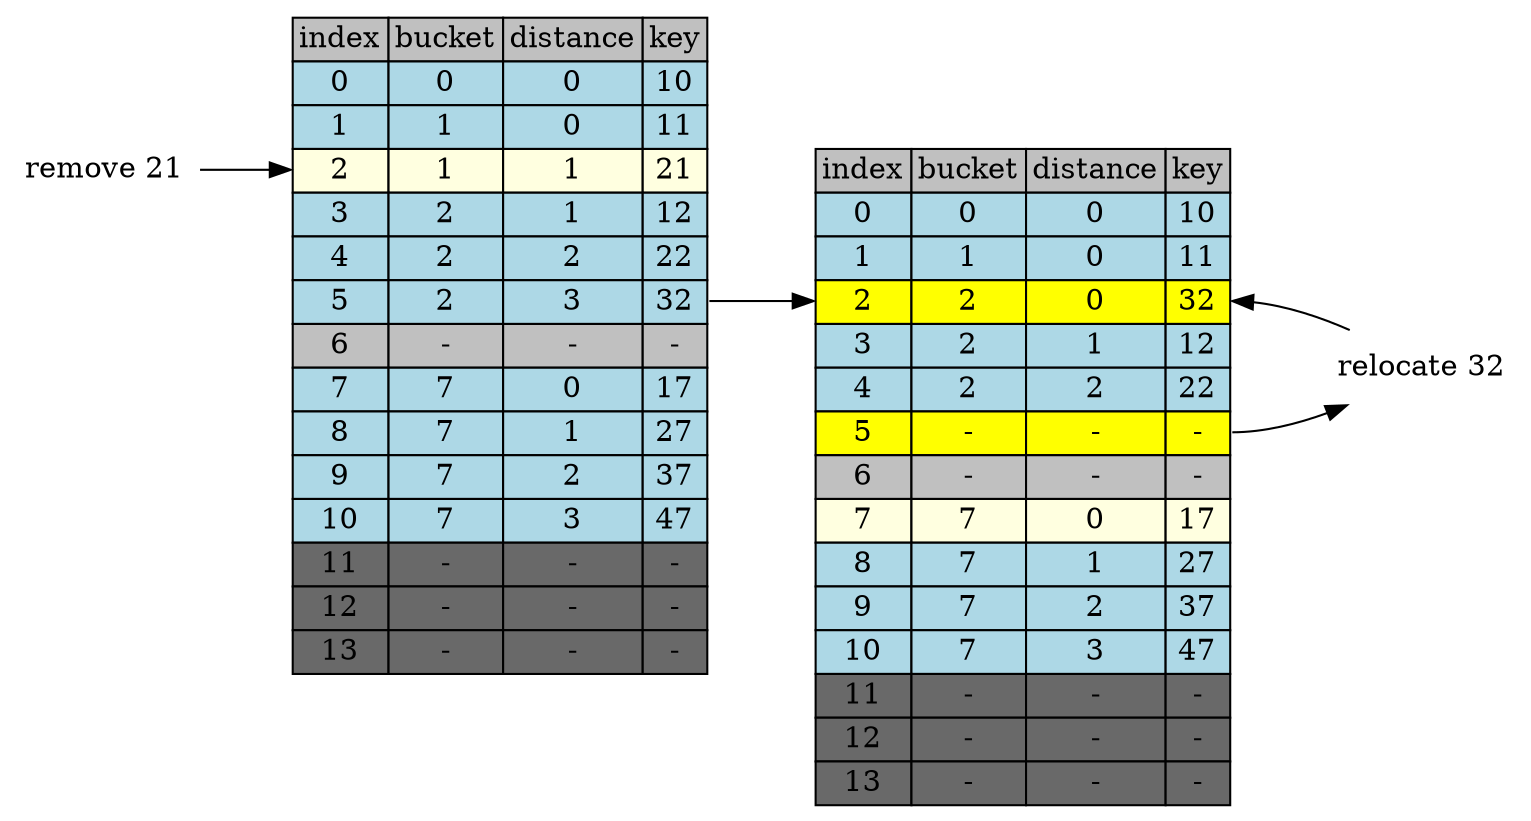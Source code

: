 digraph table{
    rankdir=LR
    node[shape=plaintext]

    table[label=<
        <TABLE BORDER="0" CELLBORDER="1" CELLSPACING="0">
            <TR>
                <TD BGCOLOR="grey">index</TD>
                <TD BGCOLOR="grey">bucket</TD>
                <TD BGCOLOR="grey">distance</TD>
                <TD BGCOLOR="grey">key</TD>
            </TR>           
            <TR>
                <TD BGCOLOR="lightblue" PORT="i0">0</TD>
                <TD BGCOLOR="lightblue">0</TD>
                <TD BGCOLOR="lightblue">0</TD>
                <TD BGCOLOR="lightblue" PORT="k0">10</TD>
            </TR>           
            <TR>
                <TD BGCOLOR="lightblue" PORT="i1">1</TD>
                <TD BGCOLOR="lightblue">1</TD>
                <TD BGCOLOR="lightblue">0</TD>
                <TD BGCOLOR="lightblue" PORT="k1">11</TD>
            </TR>           
            <TR>
                <TD BGCOLOR="lightyellow" PORT="i2">2</TD>
                <TD BGCOLOR="lightyellow">1</TD>
                <TD BGCOLOR="lightyellow">1</TD>
                <TD BGCOLOR="lightyellow" PORT="k2">21</TD>
            </TR>           
            <TR>
                <TD BGCOLOR="lightblue" PORT="i3">3</TD>
                <TD BGCOLOR="lightblue">2</TD>
                <TD BGCOLOR="lightblue">1</TD>
                <TD BGCOLOR="lightblue" PORT="k3">12</TD>
            </TR>           
            <TR>
                <TD BGCOLOR="lightblue" PORT="i4">4</TD>
                <TD BGCOLOR="lightblue">2</TD>
                <TD BGCOLOR="lightblue">2</TD>
                <TD BGCOLOR="lightblue" PORT="k4">22</TD>
            </TR>           
            <TR>
                <TD BGCOLOR="lightblue" PORT="i5">5</TD>
                <TD BGCOLOR="lightblue">2</TD>
                <TD BGCOLOR="lightblue">3</TD>
                <TD BGCOLOR="lightblue" PORT="k5">32</TD>
            </TR>
            <TR>
                <TD BGCOLOR="grey" PORT="i6">6</TD>
                <TD BGCOLOR="grey">-</TD>
                <TD BGCOLOR="grey">-</TD>
                <TD BGCOLOR="grey" PORT="k6">-</TD> 
            </TR>           
            <TR>
                <TD BGCOLOR="lightblue" PORT="i7">7</TD>
                <TD BGCOLOR="lightblue">7</TD>
                <TD BGCOLOR="lightblue">0</TD>
                <TD BGCOLOR="lightblue" PORT="k7">17</TD>
            </TR>           
            <TR>
                <TD BGCOLOR="lightblue" PORT="i8">8</TD>
                <TD BGCOLOR="lightblue">7</TD>
                <TD BGCOLOR="lightblue">1</TD>
                <TD BGCOLOR="lightblue" PORT="k8">27</TD>
            </TR>           
            <TR>
                <TD BGCOLOR="lightblue" PORT="i9">9</TD>
                <TD BGCOLOR="lightblue">7</TD>
                <TD BGCOLOR="lightblue">2</TD>
                <TD BGCOLOR="lightblue" PORT="k9">37</TD>
            </TR>           
            <TR>
                <TD BGCOLOR="lightblue" PORT="i10">10</TD>
                <TD BGCOLOR="lightblue">7</TD>
                <TD BGCOLOR="lightblue">3</TD>
                <TD BGCOLOR="lightblue" PORT="k10">47</TD>
            </TR>           
            <TR>
                <TD BGCOLOR="dimgrey" PORT="i11">11</TD>
                <TD BGCOLOR="dimgrey">-</TD>
                <TD BGCOLOR="dimgrey">-</TD>
                <TD BGCOLOR="dimgrey" PORT="k11">-</TD>
            </TR>           
            <TR>
                <TD BGCOLOR="dimgrey" PORT="i12">12</TD>
                <TD BGCOLOR="dimgrey">-</TD>
                <TD BGCOLOR="dimgrey">-</TD>
                <TD BGCOLOR="dimgrey" PORT="k12">-</TD>
            </TR>           
            <TR>
                <TD BGCOLOR="dimgrey" PORT="i13">13</TD>
                <TD BGCOLOR="dimgrey">-</TD>
                <TD BGCOLOR="dimgrey">-</TD>
                <TD BGCOLOR="dimgrey" PORT="k13">-</TD>
            </TR>           
        </TABLE>
    >]
     table2[label=<
        <TABLE BORDER="0" CELLBORDER="1" CELLSPACING="0">
            <TR>
                <TD BGCOLOR="grey">index</TD>
                <TD BGCOLOR="grey">bucket</TD>
                <TD BGCOLOR="grey">distance</TD>
                <TD BGCOLOR="grey">key</TD>
            </TR>           
            <TR>
                <TD BGCOLOR="lightblue" PORT="i0">0</TD>
                <TD BGCOLOR="lightblue">0</TD>
                <TD BGCOLOR="lightblue">0</TD>
                <TD BGCOLOR="lightblue" PORT="k0">10</TD>
            </TR>           
            <TR>
                <TD BGCOLOR="lightblue" PORT="i1">1</TD>
                <TD BGCOLOR="lightblue">1</TD>
                <TD BGCOLOR="lightblue">0</TD>
                <TD BGCOLOR="lightblue" PORT="k1">11</TD>
            </TR>           
            <TR>
                <TD BGCOLOR="yellow" PORT="i2">2</TD>
                <TD BGCOLOR="yellow">2</TD>
                <TD BGCOLOR="yellow">0</TD>
                <TD BGCOLOR="yellow" PORT="k2">32</TD>
            </TR>           
            <TR>
                <TD BGCOLOR="lightblue" PORT="i3">3</TD>
                <TD BGCOLOR="lightblue">2</TD>
                <TD BGCOLOR="lightblue">1</TD>
                <TD BGCOLOR="lightblue" PORT="k3">12</TD>
            </TR>           
            <TR>
                <TD BGCOLOR="lightblue" PORT="i4">4</TD>
                <TD BGCOLOR="lightblue">2</TD>
                <TD BGCOLOR="lightblue">2</TD>
                <TD BGCOLOR="lightblue" PORT="k4">22</TD>
            </TR>           
            <TR>
                <TD BGCOLOR="yellow" PORT="i5">5</TD>
                <TD BGCOLOR="yellow">-</TD>
                <TD BGCOLOR="yellow">-</TD>
                <TD BGCOLOR="yellow" PORT="k5">-</TD>
            </TR>
            <TR>
                <TD BGCOLOR="grey" PORT="i6">6</TD>
                <TD BGCOLOR="grey">-</TD>
                <TD BGCOLOR="grey">-</TD>
                <TD BGCOLOR="grey" PORT="k6">-</TD> 
            </TR>           
            <TR>
                <TD BGCOLOR="lightyellow" PORT="i7">7</TD>
                <TD BGCOLOR="lightyellow">7</TD>
                <TD BGCOLOR="lightyellow">0</TD>
                <TD BGCOLOR="lightyellow" PORT="k7">17</TD>
            </TR>           
            <TR>
                <TD BGCOLOR="lightblue" PORT="i8">8</TD>
                <TD BGCOLOR="lightblue">7</TD>
                <TD BGCOLOR="lightblue">1</TD>
                <TD BGCOLOR="lightblue" PORT="k8">27</TD>
            </TR>           
            <TR>
                <TD BGCOLOR="lightblue" PORT="i9">9</TD>
                <TD BGCOLOR="lightblue">7</TD>
                <TD BGCOLOR="lightblue">2</TD>
                <TD BGCOLOR="lightblue" PORT="k9">37</TD>
            </TR>           
            <TR>
                <TD BGCOLOR="lightblue" PORT="i10">10</TD>
                <TD BGCOLOR="lightblue">7</TD>
                <TD BGCOLOR="lightblue">3</TD>
                <TD BGCOLOR="lightblue" PORT="k10">47</TD>
            </TR>           
            <TR>
                <TD BGCOLOR="dimgrey" PORT="i11">11</TD>
                <TD BGCOLOR="dimgrey">-</TD>
                <TD BGCOLOR="dimgrey">-</TD>
                <TD BGCOLOR="dimgrey" PORT="k11">-</TD>
            </TR>           
            <TR>
                <TD BGCOLOR="dimgrey" PORT="i12">12</TD>
                <TD BGCOLOR="dimgrey">-</TD>
                <TD BGCOLOR="dimgrey">-</TD>
                <TD BGCOLOR="dimgrey" PORT="k12">-</TD>
            </TR>           
            <TR>
                <TD BGCOLOR="dimgrey" PORT="i13">13</TD>
                <TD BGCOLOR="dimgrey">-</TD>
                <TD BGCOLOR="dimgrey">-</TD>
                <TD BGCOLOR="dimgrey" PORT="k13">-</TD>
            </TR>           
        </TABLE>
    >]

 "remove 21" -> table:i2
 table2:k5->"relocate 32"->table2:k2
 table:k5->table2:i2
}

